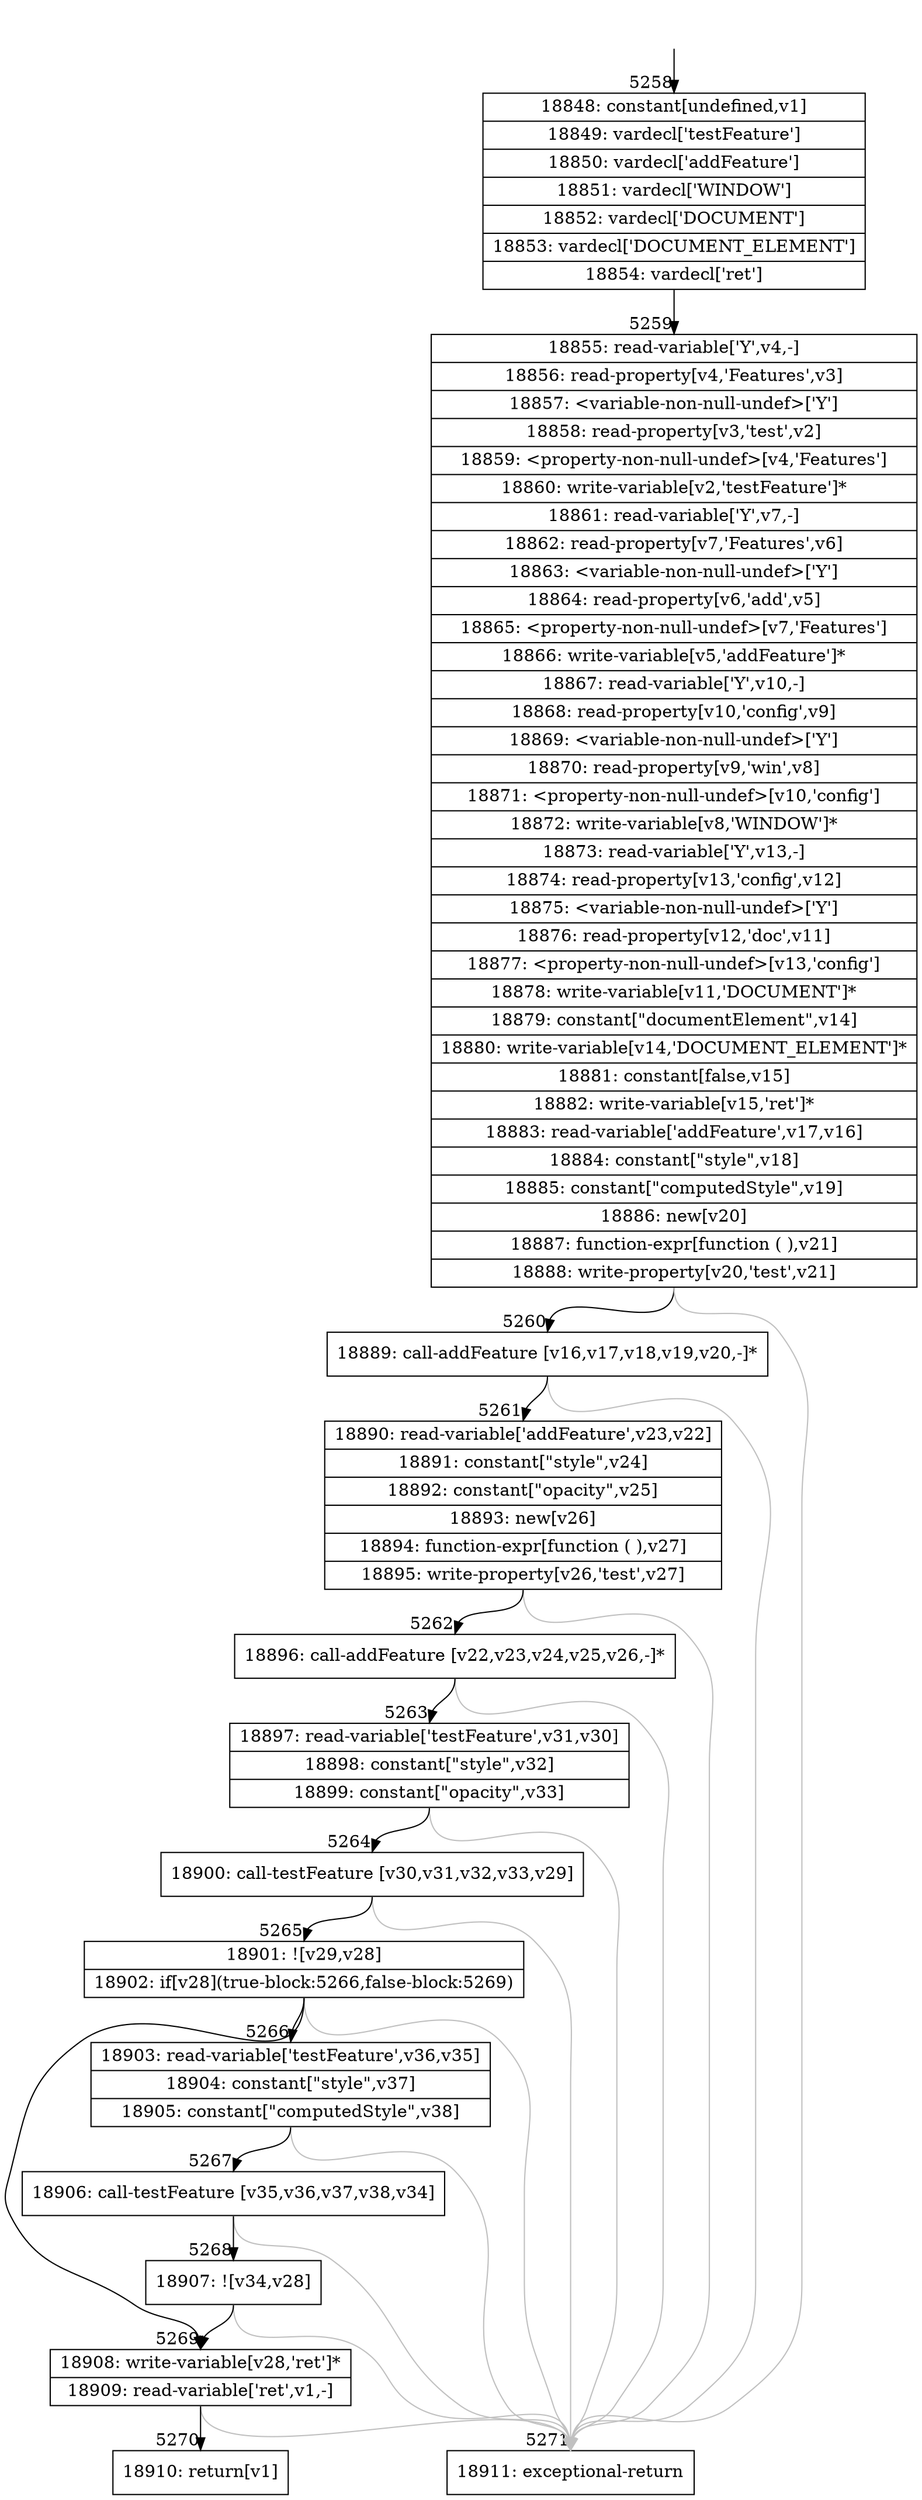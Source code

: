 digraph {
rankdir="TD"
BB_entry245[shape=none,label=""];
BB_entry245 -> BB5258 [tailport=s, headport=n, headlabel="    5258"]
BB5258 [shape=record label="{18848: constant[undefined,v1]|18849: vardecl['testFeature']|18850: vardecl['addFeature']|18851: vardecl['WINDOW']|18852: vardecl['DOCUMENT']|18853: vardecl['DOCUMENT_ELEMENT']|18854: vardecl['ret']}" ] 
BB5258 -> BB5259 [tailport=s, headport=n, headlabel="      5259"]
BB5259 [shape=record label="{18855: read-variable['Y',v4,-]|18856: read-property[v4,'Features',v3]|18857: \<variable-non-null-undef\>['Y']|18858: read-property[v3,'test',v2]|18859: \<property-non-null-undef\>[v4,'Features']|18860: write-variable[v2,'testFeature']*|18861: read-variable['Y',v7,-]|18862: read-property[v7,'Features',v6]|18863: \<variable-non-null-undef\>['Y']|18864: read-property[v6,'add',v5]|18865: \<property-non-null-undef\>[v7,'Features']|18866: write-variable[v5,'addFeature']*|18867: read-variable['Y',v10,-]|18868: read-property[v10,'config',v9]|18869: \<variable-non-null-undef\>['Y']|18870: read-property[v9,'win',v8]|18871: \<property-non-null-undef\>[v10,'config']|18872: write-variable[v8,'WINDOW']*|18873: read-variable['Y',v13,-]|18874: read-property[v13,'config',v12]|18875: \<variable-non-null-undef\>['Y']|18876: read-property[v12,'doc',v11]|18877: \<property-non-null-undef\>[v13,'config']|18878: write-variable[v11,'DOCUMENT']*|18879: constant[\"documentElement\",v14]|18880: write-variable[v14,'DOCUMENT_ELEMENT']*|18881: constant[false,v15]|18882: write-variable[v15,'ret']*|18883: read-variable['addFeature',v17,v16]|18884: constant[\"style\",v18]|18885: constant[\"computedStyle\",v19]|18886: new[v20]|18887: function-expr[function ( ),v21]|18888: write-property[v20,'test',v21]}" ] 
BB5259 -> BB5260 [tailport=s, headport=n, headlabel="      5260"]
BB5259 -> BB5271 [tailport=s, headport=n, color=gray, headlabel="      5271"]
BB5260 [shape=record label="{18889: call-addFeature [v16,v17,v18,v19,v20,-]*}" ] 
BB5260 -> BB5261 [tailport=s, headport=n, headlabel="      5261"]
BB5260 -> BB5271 [tailport=s, headport=n, color=gray]
BB5261 [shape=record label="{18890: read-variable['addFeature',v23,v22]|18891: constant[\"style\",v24]|18892: constant[\"opacity\",v25]|18893: new[v26]|18894: function-expr[function ( ),v27]|18895: write-property[v26,'test',v27]}" ] 
BB5261 -> BB5262 [tailport=s, headport=n, headlabel="      5262"]
BB5261 -> BB5271 [tailport=s, headport=n, color=gray]
BB5262 [shape=record label="{18896: call-addFeature [v22,v23,v24,v25,v26,-]*}" ] 
BB5262 -> BB5263 [tailport=s, headport=n, headlabel="      5263"]
BB5262 -> BB5271 [tailport=s, headport=n, color=gray]
BB5263 [shape=record label="{18897: read-variable['testFeature',v31,v30]|18898: constant[\"style\",v32]|18899: constant[\"opacity\",v33]}" ] 
BB5263 -> BB5264 [tailport=s, headport=n, headlabel="      5264"]
BB5263 -> BB5271 [tailport=s, headport=n, color=gray]
BB5264 [shape=record label="{18900: call-testFeature [v30,v31,v32,v33,v29]}" ] 
BB5264 -> BB5265 [tailport=s, headport=n, headlabel="      5265"]
BB5264 -> BB5271 [tailport=s, headport=n, color=gray]
BB5265 [shape=record label="{18901: ![v29,v28]|18902: if[v28](true-block:5266,false-block:5269)}" ] 
BB5265 -> BB5269 [tailport=s, headport=n, headlabel="      5269"]
BB5265 -> BB5266 [tailport=s, headport=n, headlabel="      5266"]
BB5265 -> BB5271 [tailport=s, headport=n, color=gray]
BB5266 [shape=record label="{18903: read-variable['testFeature',v36,v35]|18904: constant[\"style\",v37]|18905: constant[\"computedStyle\",v38]}" ] 
BB5266 -> BB5267 [tailport=s, headport=n, headlabel="      5267"]
BB5266 -> BB5271 [tailport=s, headport=n, color=gray]
BB5267 [shape=record label="{18906: call-testFeature [v35,v36,v37,v38,v34]}" ] 
BB5267 -> BB5268 [tailport=s, headport=n, headlabel="      5268"]
BB5267 -> BB5271 [tailport=s, headport=n, color=gray]
BB5268 [shape=record label="{18907: ![v34,v28]}" ] 
BB5268 -> BB5269 [tailport=s, headport=n]
BB5268 -> BB5271 [tailport=s, headport=n, color=gray]
BB5269 [shape=record label="{18908: write-variable[v28,'ret']*|18909: read-variable['ret',v1,-]}" ] 
BB5269 -> BB5270 [tailport=s, headport=n, headlabel="      5270"]
BB5269 -> BB5271 [tailport=s, headport=n, color=gray]
BB5270 [shape=record label="{18910: return[v1]}" ] 
BB5271 [shape=record label="{18911: exceptional-return}" ] 
//#$~ 10254
}
